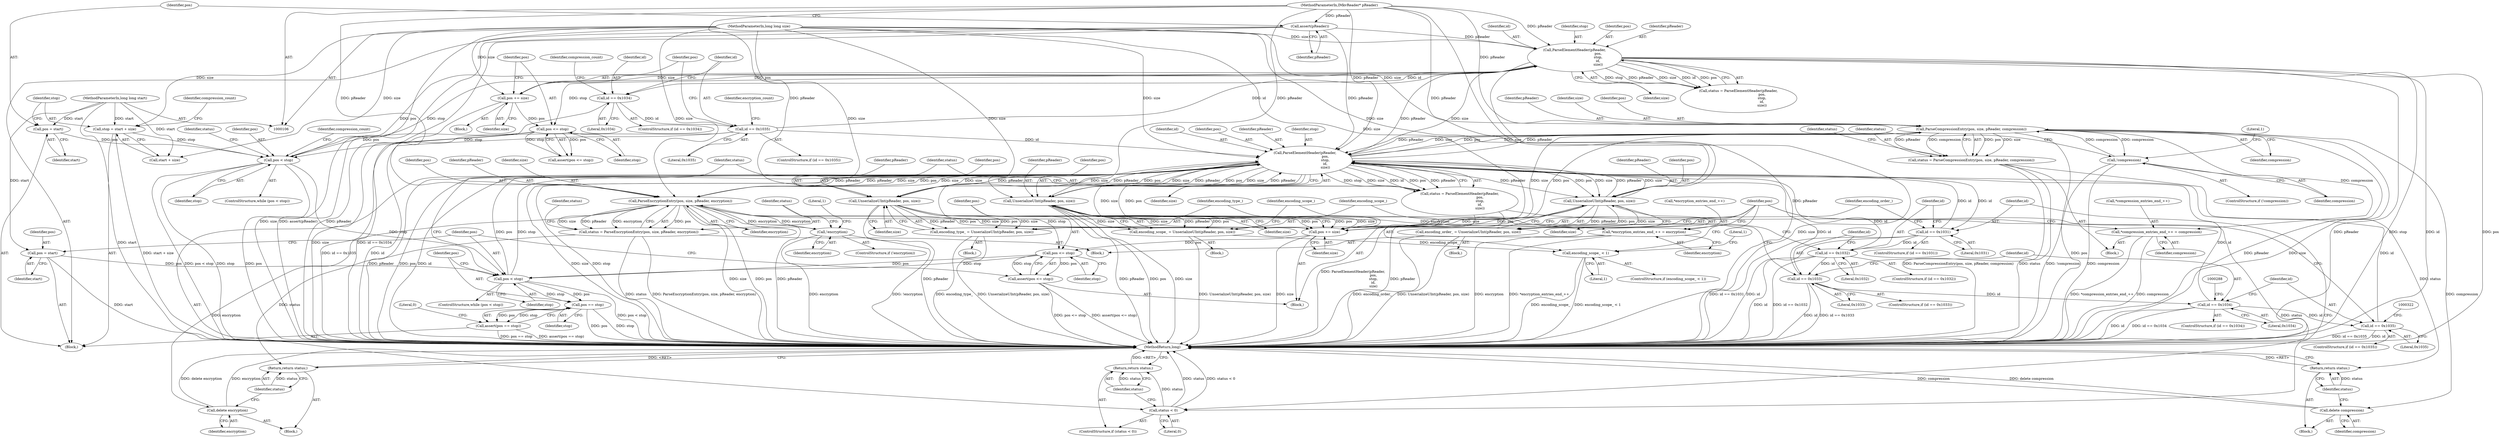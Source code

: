 digraph "1_Android_04839626ed859623901ebd3a5fd483982186b59d_181@pointer" {
"1000298" [label="(Call,ParseCompressionEntry(pos, size, pReader, compression))"];
"1000227" [label="(Call,ParseElementHeader(pReader,\n                                     pos,\n                                     stop,\n                                     id,\n                                     size))"];
"1000258" [label="(Call,UnserializeUInt(pReader, pos, size))"];
"1000109" [label="(MethodParameterIn,IMkvReader* pReader)"];
"1000108" [label="(MethodParameterIn,long long size)"];
"1000141" [label="(Call,ParseElementHeader(pReader,\n                                           pos,\n                                           stop,\n                                           id,\n                                           size))"];
"1000111" [label="(Call,assert(pReader))"];
"1000132" [label="(Call,pos < stop)"];
"1000114" [label="(Call,pos = start)"];
"1000107" [label="(MethodParameterIn,long long start)"];
"1000169" [label="(Call,pos <= stop)"];
"1000165" [label="(Call,pos += size)"];
"1000118" [label="(Call,stop = start + size)"];
"1000160" [label="(Call,id == 0x1035)"];
"1000154" [label="(Call,id == 0x1034)"];
"1000298" [label="(Call,ParseCompressionEntry(pos, size, pReader, compression))"];
"1000291" [label="(Call,!compression)"];
"1000277" [label="(Call,UnserializeUInt(pReader, pos, size))"];
"1000332" [label="(Call,ParseEncryptionEntry(pos, size, pReader, encryption))"];
"1000325" [label="(Call,!encryption)"];
"1000246" [label="(Call,UnserializeUInt(pReader, pos, size))"];
"1000218" [label="(Call,pos < stop)"];
"1000214" [label="(Call,pos = start)"];
"1000353" [label="(Call,pos <= stop)"];
"1000349" [label="(Call,pos += size)"];
"1000283" [label="(Call,id == 0x1034)"];
"1000271" [label="(Call,id == 0x1033)"];
"1000252" [label="(Call,id == 0x1032)"];
"1000240" [label="(Call,id == 0x1031)"];
"1000317" [label="(Call,id == 0x1035)"];
"1000225" [label="(Call,status = ParseElementHeader(pReader,\n                                     pos,\n                                     stop,\n                                     id,\n                                     size))"];
"1000234" [label="(Call,status < 0)"];
"1000237" [label="(Return,return status;)"];
"1000244" [label="(Call,encoding_order_ = UnserializeUInt(pReader, pos, size))"];
"1000357" [label="(Call,pos == stop)"];
"1000356" [label="(Call,assert(pos == stop))"];
"1000352" [label="(Call,assert(pos <= stop))"];
"1000256" [label="(Call,encoding_scope_ = UnserializeUInt(pReader, pos, size))"];
"1000263" [label="(Call,encoding_scope_ < 1)"];
"1000275" [label="(Call,encoding_type_ = UnserializeUInt(pReader, pos, size))"];
"1000296" [label="(Call,status = ParseCompressionEntry(pos, size, pReader, compression))"];
"1000308" [label="(Return,return status;)"];
"1000306" [label="(Call,delete compression)"];
"1000310" [label="(Call,*compression_entries_end_++ = compression)"];
"1000330" [label="(Call,status = ParseEncryptionEntry(pos, size, pReader, encryption))"];
"1000342" [label="(Return,return status;)"];
"1000340" [label="(Call,delete encryption)"];
"1000344" [label="(Call,*encryption_entries_end_++ = encryption)"];
"1000241" [label="(Identifier,id)"];
"1000243" [label="(Block,)"];
"1000112" [label="(Identifier,pReader)"];
"1000231" [label="(Identifier,id)"];
"1000254" [label="(Literal,0x1032)"];
"1000229" [label="(Identifier,pos)"];
"1000355" [label="(Identifier,stop)"];
"1000114" [label="(Call,pos = start)"];
"1000170" [label="(Identifier,pos)"];
"1000332" [label="(Call,ParseEncryptionEntry(pos, size, pReader, encryption))"];
"1000284" [label="(Identifier,id)"];
"1000314" [label="(Identifier,compression)"];
"1000256" [label="(Call,encoding_scope_ = UnserializeUInt(pReader, pos, size))"];
"1000118" [label="(Call,stop = start + size)"];
"1000108" [label="(MethodParameterIn,long long size)"];
"1000249" [label="(Identifier,size)"];
"1000262" [label="(ControlStructure,if (encoding_scope_ < 1))"];
"1000225" [label="(Call,status = ParseElementHeader(pReader,\n                                     pos,\n                                     stop,\n                                     id,\n                                     size))"];
"1000133" [label="(Identifier,pos)"];
"1000344" [label="(Call,*encryption_entries_end_++ = encryption)"];
"1000348" [label="(Identifier,encryption)"];
"1000283" [label="(Call,id == 0x1034)"];
"1000331" [label="(Identifier,status)"];
"1000171" [label="(Identifier,stop)"];
"1000278" [label="(Identifier,pReader)"];
"1000246" [label="(Call,UnserializeUInt(pReader, pos, size))"];
"1000305" [label="(Block,)"];
"1000134" [label="(Identifier,stop)"];
"1000228" [label="(Identifier,pReader)"];
"1000161" [label="(Identifier,id)"];
"1000132" [label="(Call,pos < stop)"];
"1000259" [label="(Identifier,pReader)"];
"1000309" [label="(Identifier,status)"];
"1000234" [label="(Call,status < 0)"];
"1000317" [label="(Call,id == 0x1035)"];
"1000356" [label="(Call,assert(pos == stop))"];
"1000333" [label="(Identifier,pos)"];
"1000120" [label="(Call,start + size)"];
"1000319" [label="(Literal,0x1035)"];
"1000257" [label="(Identifier,encoding_scope_)"];
"1000271" [label="(Call,id == 0x1033)"];
"1000316" [label="(ControlStructure,if (id == 0x1035))"];
"1000311" [label="(Call,*compression_entries_end_++)"];
"1000146" [label="(Identifier,size)"];
"1000343" [label="(Identifier,status)"];
"1000292" [label="(Identifier,compression)"];
"1000219" [label="(Identifier,pos)"];
"1000275" [label="(Call,encoding_type_ = UnserializeUInt(pReader, pos, size))"];
"1000242" [label="(Literal,0x1031)"];
"1000230" [label="(Identifier,stop)"];
"1000310" [label="(Call,*compression_entries_end_++ = compression)"];
"1000280" [label="(Identifier,size)"];
"1000116" [label="(Identifier,start)"];
"1000245" [label="(Identifier,encoding_order_)"];
"1000227" [label="(Call,ParseElementHeader(pReader,\n                                     pos,\n                                     stop,\n                                     id,\n                                     size))"];
"1000329" [label="(Literal,1)"];
"1000144" [label="(Identifier,stop)"];
"1000125" [label="(Identifier,compression_count)"];
"1000325" [label="(Call,!encryption)"];
"1000107" [label="(MethodParameterIn,long long start)"];
"1000335" [label="(Identifier,pReader)"];
"1000226" [label="(Identifier,status)"];
"1000352" [label="(Call,assert(pos <= stop))"];
"1000244" [label="(Call,encoding_order_ = UnserializeUInt(pReader, pos, size))"];
"1000131" [label="(ControlStructure,while (pos < stop))"];
"1000264" [label="(Identifier,encoding_scope_)"];
"1000334" [label="(Identifier,size)"];
"1000261" [label="(Identifier,size)"];
"1000358" [label="(Identifier,pos)"];
"1000162" [label="(Literal,0x1035)"];
"1000304" [label="(Identifier,status)"];
"1000302" [label="(Identifier,compression)"];
"1000143" [label="(Identifier,pos)"];
"1000308" [label="(Return,return status;)"];
"1000216" [label="(Identifier,start)"];
"1000285" [label="(Literal,0x1034)"];
"1000247" [label="(Identifier,pReader)"];
"1000291" [label="(Call,!compression)"];
"1000238" [label="(Identifier,status)"];
"1000175" [label="(Identifier,compression_count)"];
"1000141" [label="(Call,ParseElementHeader(pReader,\n                                           pos,\n                                           stop,\n                                           id,\n                                           size))"];
"1000277" [label="(Call,UnserializeUInt(pReader, pos, size))"];
"1000268" [label="(Literal,1)"];
"1000301" [label="(Identifier,pReader)"];
"1000140" [label="(Identifier,status)"];
"1000260" [label="(Identifier,pos)"];
"1000273" [label="(Literal,0x1033)"];
"1000345" [label="(Call,*encryption_entries_end_++)"];
"1000139" [label="(Call,status = ParseElementHeader(pReader,\n                                           pos,\n                                           stop,\n                                           id,\n                                           size))"];
"1000232" [label="(Identifier,size)"];
"1000251" [label="(ControlStructure,if (id == 0x1032))"];
"1000307" [label="(Identifier,compression)"];
"1000318" [label="(Identifier,id)"];
"1000324" [label="(ControlStructure,if (!encryption))"];
"1000270" [label="(ControlStructure,if (id == 0x1033))"];
"1000233" [label="(ControlStructure,if (status < 0))"];
"1000158" [label="(Identifier,compression_count)"];
"1000154" [label="(Call,id == 0x1034)"];
"1000109" [label="(MethodParameterIn,IMkvReader* pReader)"];
"1000110" [label="(Block,)"];
"1000362" [label="(MethodReturn,long)"];
"1000306" [label="(Call,delete compression)"];
"1000330" [label="(Call,status = ParseEncryptionEntry(pos, size, pReader, encryption))"];
"1000215" [label="(Identifier,pos)"];
"1000326" [label="(Identifier,encryption)"];
"1000339" [label="(Block,)"];
"1000167" [label="(Identifier,size)"];
"1000153" [label="(ControlStructure,if (id == 0x1034))"];
"1000217" [label="(ControlStructure,while (pos < stop))"];
"1000295" [label="(Literal,1)"];
"1000351" [label="(Identifier,size)"];
"1000265" [label="(Literal,1)"];
"1000155" [label="(Identifier,id)"];
"1000341" [label="(Identifier,encryption)"];
"1000220" [label="(Identifier,stop)"];
"1000350" [label="(Identifier,pos)"];
"1000135" [label="(Block,)"];
"1000239" [label="(ControlStructure,if (id == 0x1031))"];
"1000168" [label="(Call,assert(pos <= stop))"];
"1000297" [label="(Identifier,status)"];
"1000298" [label="(Call,ParseCompressionEntry(pos, size, pReader, compression))"];
"1000272" [label="(Identifier,id)"];
"1000258" [label="(Call,UnserializeUInt(pReader, pos, size))"];
"1000290" [label="(ControlStructure,if (!compression))"];
"1000349" [label="(Call,pos += size)"];
"1000300" [label="(Identifier,size)"];
"1000165" [label="(Call,pos += size)"];
"1000164" [label="(Identifier,encryption_count)"];
"1000276" [label="(Identifier,encoding_type_)"];
"1000357" [label="(Call,pos == stop)"];
"1000299" [label="(Identifier,pos)"];
"1000237" [label="(Return,return status;)"];
"1000169" [label="(Call,pos <= stop)"];
"1000296" [label="(Call,status = ParseCompressionEntry(pos, size, pReader, compression))"];
"1000235" [label="(Identifier,status)"];
"1000263" [label="(Call,encoding_scope_ < 1)"];
"1000274" [label="(Block,)"];
"1000218" [label="(Call,pos < stop)"];
"1000214" [label="(Call,pos = start)"];
"1000166" [label="(Identifier,pos)"];
"1000111" [label="(Call,assert(pReader))"];
"1000160" [label="(Call,id == 0x1035)"];
"1000248" [label="(Identifier,pos)"];
"1000336" [label="(Identifier,encryption)"];
"1000286" [label="(Block,)"];
"1000252" [label="(Call,id == 0x1032)"];
"1000361" [label="(Literal,0)"];
"1000279" [label="(Identifier,pos)"];
"1000354" [label="(Identifier,pos)"];
"1000221" [label="(Block,)"];
"1000338" [label="(Identifier,status)"];
"1000342" [label="(Return,return status;)"];
"1000253" [label="(Identifier,id)"];
"1000236" [label="(Literal,0)"];
"1000115" [label="(Identifier,pos)"];
"1000240" [label="(Call,id == 0x1031)"];
"1000340" [label="(Call,delete encryption)"];
"1000142" [label="(Identifier,pReader)"];
"1000282" [label="(ControlStructure,if (id == 0x1034))"];
"1000359" [label="(Identifier,stop)"];
"1000156" [label="(Literal,0x1034)"];
"1000353" [label="(Call,pos <= stop)"];
"1000320" [label="(Block,)"];
"1000159" [label="(ControlStructure,if (id == 0x1035))"];
"1000255" [label="(Block,)"];
"1000119" [label="(Identifier,stop)"];
"1000145" [label="(Identifier,id)"];
"1000298" -> "1000296"  [label="AST: "];
"1000298" -> "1000302"  [label="CFG: "];
"1000299" -> "1000298"  [label="AST: "];
"1000300" -> "1000298"  [label="AST: "];
"1000301" -> "1000298"  [label="AST: "];
"1000302" -> "1000298"  [label="AST: "];
"1000296" -> "1000298"  [label="CFG: "];
"1000298" -> "1000362"  [label="DDG: pos"];
"1000298" -> "1000362"  [label="DDG: pReader"];
"1000298" -> "1000362"  [label="DDG: size"];
"1000298" -> "1000227"  [label="DDG: pReader"];
"1000298" -> "1000227"  [label="DDG: size"];
"1000298" -> "1000291"  [label="DDG: compression"];
"1000298" -> "1000296"  [label="DDG: pos"];
"1000298" -> "1000296"  [label="DDG: size"];
"1000298" -> "1000296"  [label="DDG: pReader"];
"1000298" -> "1000296"  [label="DDG: compression"];
"1000227" -> "1000298"  [label="DDG: pos"];
"1000227" -> "1000298"  [label="DDG: size"];
"1000227" -> "1000298"  [label="DDG: pReader"];
"1000108" -> "1000298"  [label="DDG: size"];
"1000109" -> "1000298"  [label="DDG: pReader"];
"1000291" -> "1000298"  [label="DDG: compression"];
"1000298" -> "1000306"  [label="DDG: compression"];
"1000298" -> "1000310"  [label="DDG: compression"];
"1000298" -> "1000349"  [label="DDG: size"];
"1000298" -> "1000349"  [label="DDG: pos"];
"1000227" -> "1000225"  [label="AST: "];
"1000227" -> "1000232"  [label="CFG: "];
"1000228" -> "1000227"  [label="AST: "];
"1000229" -> "1000227"  [label="AST: "];
"1000230" -> "1000227"  [label="AST: "];
"1000231" -> "1000227"  [label="AST: "];
"1000232" -> "1000227"  [label="AST: "];
"1000225" -> "1000227"  [label="CFG: "];
"1000227" -> "1000362"  [label="DDG: pReader"];
"1000227" -> "1000362"  [label="DDG: pos"];
"1000227" -> "1000362"  [label="DDG: id"];
"1000227" -> "1000362"  [label="DDG: size"];
"1000227" -> "1000362"  [label="DDG: stop"];
"1000227" -> "1000225"  [label="DDG: stop"];
"1000227" -> "1000225"  [label="DDG: size"];
"1000227" -> "1000225"  [label="DDG: id"];
"1000227" -> "1000225"  [label="DDG: pos"];
"1000227" -> "1000225"  [label="DDG: pReader"];
"1000258" -> "1000227"  [label="DDG: pReader"];
"1000258" -> "1000227"  [label="DDG: size"];
"1000141" -> "1000227"  [label="DDG: pReader"];
"1000141" -> "1000227"  [label="DDG: size"];
"1000277" -> "1000227"  [label="DDG: pReader"];
"1000277" -> "1000227"  [label="DDG: size"];
"1000111" -> "1000227"  [label="DDG: pReader"];
"1000332" -> "1000227"  [label="DDG: pReader"];
"1000332" -> "1000227"  [label="DDG: size"];
"1000246" -> "1000227"  [label="DDG: pReader"];
"1000246" -> "1000227"  [label="DDG: size"];
"1000109" -> "1000227"  [label="DDG: pReader"];
"1000218" -> "1000227"  [label="DDG: pos"];
"1000218" -> "1000227"  [label="DDG: stop"];
"1000283" -> "1000227"  [label="DDG: id"];
"1000271" -> "1000227"  [label="DDG: id"];
"1000240" -> "1000227"  [label="DDG: id"];
"1000160" -> "1000227"  [label="DDG: id"];
"1000252" -> "1000227"  [label="DDG: id"];
"1000317" -> "1000227"  [label="DDG: id"];
"1000108" -> "1000227"  [label="DDG: size"];
"1000227" -> "1000240"  [label="DDG: id"];
"1000227" -> "1000246"  [label="DDG: pReader"];
"1000227" -> "1000246"  [label="DDG: pos"];
"1000227" -> "1000246"  [label="DDG: size"];
"1000227" -> "1000258"  [label="DDG: pReader"];
"1000227" -> "1000258"  [label="DDG: pos"];
"1000227" -> "1000258"  [label="DDG: size"];
"1000227" -> "1000277"  [label="DDG: pReader"];
"1000227" -> "1000277"  [label="DDG: pos"];
"1000227" -> "1000277"  [label="DDG: size"];
"1000227" -> "1000332"  [label="DDG: pos"];
"1000227" -> "1000332"  [label="DDG: size"];
"1000227" -> "1000332"  [label="DDG: pReader"];
"1000227" -> "1000349"  [label="DDG: size"];
"1000227" -> "1000349"  [label="DDG: pos"];
"1000227" -> "1000353"  [label="DDG: stop"];
"1000258" -> "1000256"  [label="AST: "];
"1000258" -> "1000261"  [label="CFG: "];
"1000259" -> "1000258"  [label="AST: "];
"1000260" -> "1000258"  [label="AST: "];
"1000261" -> "1000258"  [label="AST: "];
"1000256" -> "1000258"  [label="CFG: "];
"1000258" -> "1000362"  [label="DDG: pReader"];
"1000258" -> "1000362"  [label="DDG: pos"];
"1000258" -> "1000362"  [label="DDG: size"];
"1000258" -> "1000256"  [label="DDG: pReader"];
"1000258" -> "1000256"  [label="DDG: pos"];
"1000258" -> "1000256"  [label="DDG: size"];
"1000109" -> "1000258"  [label="DDG: pReader"];
"1000108" -> "1000258"  [label="DDG: size"];
"1000258" -> "1000349"  [label="DDG: size"];
"1000258" -> "1000349"  [label="DDG: pos"];
"1000109" -> "1000106"  [label="AST: "];
"1000109" -> "1000362"  [label="DDG: pReader"];
"1000109" -> "1000111"  [label="DDG: pReader"];
"1000109" -> "1000141"  [label="DDG: pReader"];
"1000109" -> "1000246"  [label="DDG: pReader"];
"1000109" -> "1000277"  [label="DDG: pReader"];
"1000109" -> "1000332"  [label="DDG: pReader"];
"1000108" -> "1000106"  [label="AST: "];
"1000108" -> "1000362"  [label="DDG: size"];
"1000108" -> "1000118"  [label="DDG: size"];
"1000108" -> "1000120"  [label="DDG: size"];
"1000108" -> "1000141"  [label="DDG: size"];
"1000108" -> "1000165"  [label="DDG: size"];
"1000108" -> "1000246"  [label="DDG: size"];
"1000108" -> "1000277"  [label="DDG: size"];
"1000108" -> "1000332"  [label="DDG: size"];
"1000108" -> "1000349"  [label="DDG: size"];
"1000141" -> "1000139"  [label="AST: "];
"1000141" -> "1000146"  [label="CFG: "];
"1000142" -> "1000141"  [label="AST: "];
"1000143" -> "1000141"  [label="AST: "];
"1000144" -> "1000141"  [label="AST: "];
"1000145" -> "1000141"  [label="AST: "];
"1000146" -> "1000141"  [label="AST: "];
"1000139" -> "1000141"  [label="CFG: "];
"1000141" -> "1000362"  [label="DDG: pReader"];
"1000141" -> "1000362"  [label="DDG: stop"];
"1000141" -> "1000362"  [label="DDG: id"];
"1000141" -> "1000362"  [label="DDG: pos"];
"1000141" -> "1000362"  [label="DDG: size"];
"1000141" -> "1000139"  [label="DDG: stop"];
"1000141" -> "1000139"  [label="DDG: pReader"];
"1000141" -> "1000139"  [label="DDG: size"];
"1000141" -> "1000139"  [label="DDG: id"];
"1000141" -> "1000139"  [label="DDG: pos"];
"1000111" -> "1000141"  [label="DDG: pReader"];
"1000132" -> "1000141"  [label="DDG: pos"];
"1000132" -> "1000141"  [label="DDG: stop"];
"1000160" -> "1000141"  [label="DDG: id"];
"1000141" -> "1000154"  [label="DDG: id"];
"1000141" -> "1000165"  [label="DDG: size"];
"1000141" -> "1000165"  [label="DDG: pos"];
"1000141" -> "1000169"  [label="DDG: stop"];
"1000111" -> "1000110"  [label="AST: "];
"1000111" -> "1000112"  [label="CFG: "];
"1000112" -> "1000111"  [label="AST: "];
"1000115" -> "1000111"  [label="CFG: "];
"1000111" -> "1000362"  [label="DDG: pReader"];
"1000111" -> "1000362"  [label="DDG: assert(pReader)"];
"1000132" -> "1000131"  [label="AST: "];
"1000132" -> "1000134"  [label="CFG: "];
"1000133" -> "1000132"  [label="AST: "];
"1000134" -> "1000132"  [label="AST: "];
"1000140" -> "1000132"  [label="CFG: "];
"1000175" -> "1000132"  [label="CFG: "];
"1000132" -> "1000362"  [label="DDG: pos < stop"];
"1000132" -> "1000362"  [label="DDG: stop"];
"1000132" -> "1000362"  [label="DDG: pos"];
"1000114" -> "1000132"  [label="DDG: pos"];
"1000169" -> "1000132"  [label="DDG: pos"];
"1000169" -> "1000132"  [label="DDG: stop"];
"1000118" -> "1000132"  [label="DDG: stop"];
"1000132" -> "1000218"  [label="DDG: stop"];
"1000114" -> "1000110"  [label="AST: "];
"1000114" -> "1000116"  [label="CFG: "];
"1000115" -> "1000114"  [label="AST: "];
"1000116" -> "1000114"  [label="AST: "];
"1000119" -> "1000114"  [label="CFG: "];
"1000107" -> "1000114"  [label="DDG: start"];
"1000107" -> "1000106"  [label="AST: "];
"1000107" -> "1000362"  [label="DDG: start"];
"1000107" -> "1000118"  [label="DDG: start"];
"1000107" -> "1000120"  [label="DDG: start"];
"1000107" -> "1000214"  [label="DDG: start"];
"1000169" -> "1000168"  [label="AST: "];
"1000169" -> "1000171"  [label="CFG: "];
"1000170" -> "1000169"  [label="AST: "];
"1000171" -> "1000169"  [label="AST: "];
"1000168" -> "1000169"  [label="CFG: "];
"1000169" -> "1000168"  [label="DDG: pos"];
"1000169" -> "1000168"  [label="DDG: stop"];
"1000165" -> "1000169"  [label="DDG: pos"];
"1000165" -> "1000135"  [label="AST: "];
"1000165" -> "1000167"  [label="CFG: "];
"1000166" -> "1000165"  [label="AST: "];
"1000167" -> "1000165"  [label="AST: "];
"1000170" -> "1000165"  [label="CFG: "];
"1000165" -> "1000362"  [label="DDG: size"];
"1000118" -> "1000110"  [label="AST: "];
"1000118" -> "1000120"  [label="CFG: "];
"1000119" -> "1000118"  [label="AST: "];
"1000120" -> "1000118"  [label="AST: "];
"1000125" -> "1000118"  [label="CFG: "];
"1000118" -> "1000362"  [label="DDG: start + size"];
"1000160" -> "1000159"  [label="AST: "];
"1000160" -> "1000162"  [label="CFG: "];
"1000161" -> "1000160"  [label="AST: "];
"1000162" -> "1000160"  [label="AST: "];
"1000164" -> "1000160"  [label="CFG: "];
"1000166" -> "1000160"  [label="CFG: "];
"1000160" -> "1000362"  [label="DDG: id == 0x1035"];
"1000160" -> "1000362"  [label="DDG: id"];
"1000154" -> "1000160"  [label="DDG: id"];
"1000154" -> "1000153"  [label="AST: "];
"1000154" -> "1000156"  [label="CFG: "];
"1000155" -> "1000154"  [label="AST: "];
"1000156" -> "1000154"  [label="AST: "];
"1000158" -> "1000154"  [label="CFG: "];
"1000161" -> "1000154"  [label="CFG: "];
"1000154" -> "1000362"  [label="DDG: id == 0x1034"];
"1000291" -> "1000290"  [label="AST: "];
"1000291" -> "1000292"  [label="CFG: "];
"1000292" -> "1000291"  [label="AST: "];
"1000295" -> "1000291"  [label="CFG: "];
"1000297" -> "1000291"  [label="CFG: "];
"1000291" -> "1000362"  [label="DDG: !compression"];
"1000291" -> "1000362"  [label="DDG: compression"];
"1000277" -> "1000275"  [label="AST: "];
"1000277" -> "1000280"  [label="CFG: "];
"1000278" -> "1000277"  [label="AST: "];
"1000279" -> "1000277"  [label="AST: "];
"1000280" -> "1000277"  [label="AST: "];
"1000275" -> "1000277"  [label="CFG: "];
"1000277" -> "1000362"  [label="DDG: pReader"];
"1000277" -> "1000275"  [label="DDG: pReader"];
"1000277" -> "1000275"  [label="DDG: pos"];
"1000277" -> "1000275"  [label="DDG: size"];
"1000277" -> "1000349"  [label="DDG: size"];
"1000277" -> "1000349"  [label="DDG: pos"];
"1000332" -> "1000330"  [label="AST: "];
"1000332" -> "1000336"  [label="CFG: "];
"1000333" -> "1000332"  [label="AST: "];
"1000334" -> "1000332"  [label="AST: "];
"1000335" -> "1000332"  [label="AST: "];
"1000336" -> "1000332"  [label="AST: "];
"1000330" -> "1000332"  [label="CFG: "];
"1000332" -> "1000362"  [label="DDG: size"];
"1000332" -> "1000362"  [label="DDG: pos"];
"1000332" -> "1000362"  [label="DDG: pReader"];
"1000332" -> "1000325"  [label="DDG: encryption"];
"1000332" -> "1000330"  [label="DDG: pos"];
"1000332" -> "1000330"  [label="DDG: size"];
"1000332" -> "1000330"  [label="DDG: pReader"];
"1000332" -> "1000330"  [label="DDG: encryption"];
"1000325" -> "1000332"  [label="DDG: encryption"];
"1000332" -> "1000340"  [label="DDG: encryption"];
"1000332" -> "1000344"  [label="DDG: encryption"];
"1000332" -> "1000349"  [label="DDG: size"];
"1000332" -> "1000349"  [label="DDG: pos"];
"1000325" -> "1000324"  [label="AST: "];
"1000325" -> "1000326"  [label="CFG: "];
"1000326" -> "1000325"  [label="AST: "];
"1000329" -> "1000325"  [label="CFG: "];
"1000331" -> "1000325"  [label="CFG: "];
"1000325" -> "1000362"  [label="DDG: encryption"];
"1000325" -> "1000362"  [label="DDG: !encryption"];
"1000246" -> "1000244"  [label="AST: "];
"1000246" -> "1000249"  [label="CFG: "];
"1000247" -> "1000246"  [label="AST: "];
"1000248" -> "1000246"  [label="AST: "];
"1000249" -> "1000246"  [label="AST: "];
"1000244" -> "1000246"  [label="CFG: "];
"1000246" -> "1000362"  [label="DDG: pReader"];
"1000246" -> "1000244"  [label="DDG: pReader"];
"1000246" -> "1000244"  [label="DDG: pos"];
"1000246" -> "1000244"  [label="DDG: size"];
"1000246" -> "1000349"  [label="DDG: size"];
"1000246" -> "1000349"  [label="DDG: pos"];
"1000218" -> "1000217"  [label="AST: "];
"1000218" -> "1000220"  [label="CFG: "];
"1000219" -> "1000218"  [label="AST: "];
"1000220" -> "1000218"  [label="AST: "];
"1000226" -> "1000218"  [label="CFG: "];
"1000358" -> "1000218"  [label="CFG: "];
"1000218" -> "1000362"  [label="DDG: pos < stop"];
"1000214" -> "1000218"  [label="DDG: pos"];
"1000353" -> "1000218"  [label="DDG: pos"];
"1000353" -> "1000218"  [label="DDG: stop"];
"1000218" -> "1000357"  [label="DDG: pos"];
"1000218" -> "1000357"  [label="DDG: stop"];
"1000214" -> "1000110"  [label="AST: "];
"1000214" -> "1000216"  [label="CFG: "];
"1000215" -> "1000214"  [label="AST: "];
"1000216" -> "1000214"  [label="AST: "];
"1000219" -> "1000214"  [label="CFG: "];
"1000214" -> "1000362"  [label="DDG: start"];
"1000353" -> "1000352"  [label="AST: "];
"1000353" -> "1000355"  [label="CFG: "];
"1000354" -> "1000353"  [label="AST: "];
"1000355" -> "1000353"  [label="AST: "];
"1000352" -> "1000353"  [label="CFG: "];
"1000353" -> "1000352"  [label="DDG: pos"];
"1000353" -> "1000352"  [label="DDG: stop"];
"1000349" -> "1000353"  [label="DDG: pos"];
"1000349" -> "1000221"  [label="AST: "];
"1000349" -> "1000351"  [label="CFG: "];
"1000350" -> "1000349"  [label="AST: "];
"1000351" -> "1000349"  [label="AST: "];
"1000354" -> "1000349"  [label="CFG: "];
"1000349" -> "1000362"  [label="DDG: size"];
"1000283" -> "1000282"  [label="AST: "];
"1000283" -> "1000285"  [label="CFG: "];
"1000284" -> "1000283"  [label="AST: "];
"1000285" -> "1000283"  [label="AST: "];
"1000288" -> "1000283"  [label="CFG: "];
"1000318" -> "1000283"  [label="CFG: "];
"1000283" -> "1000362"  [label="DDG: id"];
"1000283" -> "1000362"  [label="DDG: id == 0x1034"];
"1000271" -> "1000283"  [label="DDG: id"];
"1000283" -> "1000317"  [label="DDG: id"];
"1000271" -> "1000270"  [label="AST: "];
"1000271" -> "1000273"  [label="CFG: "];
"1000272" -> "1000271"  [label="AST: "];
"1000273" -> "1000271"  [label="AST: "];
"1000276" -> "1000271"  [label="CFG: "];
"1000284" -> "1000271"  [label="CFG: "];
"1000271" -> "1000362"  [label="DDG: id"];
"1000271" -> "1000362"  [label="DDG: id == 0x1033"];
"1000252" -> "1000271"  [label="DDG: id"];
"1000252" -> "1000251"  [label="AST: "];
"1000252" -> "1000254"  [label="CFG: "];
"1000253" -> "1000252"  [label="AST: "];
"1000254" -> "1000252"  [label="AST: "];
"1000257" -> "1000252"  [label="CFG: "];
"1000272" -> "1000252"  [label="CFG: "];
"1000252" -> "1000362"  [label="DDG: id"];
"1000252" -> "1000362"  [label="DDG: id == 0x1032"];
"1000240" -> "1000252"  [label="DDG: id"];
"1000240" -> "1000239"  [label="AST: "];
"1000240" -> "1000242"  [label="CFG: "];
"1000241" -> "1000240"  [label="AST: "];
"1000242" -> "1000240"  [label="AST: "];
"1000245" -> "1000240"  [label="CFG: "];
"1000253" -> "1000240"  [label="CFG: "];
"1000240" -> "1000362"  [label="DDG: id == 0x1031"];
"1000240" -> "1000362"  [label="DDG: id"];
"1000317" -> "1000316"  [label="AST: "];
"1000317" -> "1000319"  [label="CFG: "];
"1000318" -> "1000317"  [label="AST: "];
"1000319" -> "1000317"  [label="AST: "];
"1000322" -> "1000317"  [label="CFG: "];
"1000350" -> "1000317"  [label="CFG: "];
"1000317" -> "1000362"  [label="DDG: id"];
"1000317" -> "1000362"  [label="DDG: id == 0x1035"];
"1000225" -> "1000221"  [label="AST: "];
"1000226" -> "1000225"  [label="AST: "];
"1000235" -> "1000225"  [label="CFG: "];
"1000225" -> "1000362"  [label="DDG: ParseElementHeader(pReader,\n                                     pos,\n                                     stop,\n                                     id,\n                                     size)"];
"1000225" -> "1000234"  [label="DDG: status"];
"1000234" -> "1000233"  [label="AST: "];
"1000234" -> "1000236"  [label="CFG: "];
"1000235" -> "1000234"  [label="AST: "];
"1000236" -> "1000234"  [label="AST: "];
"1000238" -> "1000234"  [label="CFG: "];
"1000241" -> "1000234"  [label="CFG: "];
"1000234" -> "1000362"  [label="DDG: status"];
"1000234" -> "1000362"  [label="DDG: status < 0"];
"1000234" -> "1000237"  [label="DDG: status"];
"1000237" -> "1000233"  [label="AST: "];
"1000237" -> "1000238"  [label="CFG: "];
"1000238" -> "1000237"  [label="AST: "];
"1000362" -> "1000237"  [label="CFG: "];
"1000237" -> "1000362"  [label="DDG: <RET>"];
"1000238" -> "1000237"  [label="DDG: status"];
"1000244" -> "1000243"  [label="AST: "];
"1000245" -> "1000244"  [label="AST: "];
"1000350" -> "1000244"  [label="CFG: "];
"1000244" -> "1000362"  [label="DDG: encoding_order_"];
"1000244" -> "1000362"  [label="DDG: UnserializeUInt(pReader, pos, size)"];
"1000357" -> "1000356"  [label="AST: "];
"1000357" -> "1000359"  [label="CFG: "];
"1000358" -> "1000357"  [label="AST: "];
"1000359" -> "1000357"  [label="AST: "];
"1000356" -> "1000357"  [label="CFG: "];
"1000357" -> "1000362"  [label="DDG: pos"];
"1000357" -> "1000362"  [label="DDG: stop"];
"1000357" -> "1000356"  [label="DDG: pos"];
"1000357" -> "1000356"  [label="DDG: stop"];
"1000356" -> "1000110"  [label="AST: "];
"1000361" -> "1000356"  [label="CFG: "];
"1000356" -> "1000362"  [label="DDG: pos == stop"];
"1000356" -> "1000362"  [label="DDG: assert(pos == stop)"];
"1000352" -> "1000221"  [label="AST: "];
"1000219" -> "1000352"  [label="CFG: "];
"1000352" -> "1000362"  [label="DDG: pos <= stop"];
"1000352" -> "1000362"  [label="DDG: assert(pos <= stop)"];
"1000256" -> "1000255"  [label="AST: "];
"1000257" -> "1000256"  [label="AST: "];
"1000264" -> "1000256"  [label="CFG: "];
"1000256" -> "1000362"  [label="DDG: UnserializeUInt(pReader, pos, size)"];
"1000256" -> "1000263"  [label="DDG: encoding_scope_"];
"1000263" -> "1000262"  [label="AST: "];
"1000263" -> "1000265"  [label="CFG: "];
"1000264" -> "1000263"  [label="AST: "];
"1000265" -> "1000263"  [label="AST: "];
"1000268" -> "1000263"  [label="CFG: "];
"1000350" -> "1000263"  [label="CFG: "];
"1000263" -> "1000362"  [label="DDG: encoding_scope_ < 1"];
"1000263" -> "1000362"  [label="DDG: encoding_scope_"];
"1000275" -> "1000274"  [label="AST: "];
"1000276" -> "1000275"  [label="AST: "];
"1000350" -> "1000275"  [label="CFG: "];
"1000275" -> "1000362"  [label="DDG: encoding_type_"];
"1000275" -> "1000362"  [label="DDG: UnserializeUInt(pReader, pos, size)"];
"1000296" -> "1000286"  [label="AST: "];
"1000297" -> "1000296"  [label="AST: "];
"1000304" -> "1000296"  [label="CFG: "];
"1000296" -> "1000362"  [label="DDG: ParseCompressionEntry(pos, size, pReader, compression)"];
"1000296" -> "1000362"  [label="DDG: status"];
"1000296" -> "1000308"  [label="DDG: status"];
"1000308" -> "1000305"  [label="AST: "];
"1000308" -> "1000309"  [label="CFG: "];
"1000309" -> "1000308"  [label="AST: "];
"1000362" -> "1000308"  [label="CFG: "];
"1000308" -> "1000362"  [label="DDG: <RET>"];
"1000309" -> "1000308"  [label="DDG: status"];
"1000306" -> "1000305"  [label="AST: "];
"1000306" -> "1000307"  [label="CFG: "];
"1000307" -> "1000306"  [label="AST: "];
"1000309" -> "1000306"  [label="CFG: "];
"1000306" -> "1000362"  [label="DDG: compression"];
"1000306" -> "1000362"  [label="DDG: delete compression"];
"1000310" -> "1000286"  [label="AST: "];
"1000310" -> "1000314"  [label="CFG: "];
"1000311" -> "1000310"  [label="AST: "];
"1000314" -> "1000310"  [label="AST: "];
"1000350" -> "1000310"  [label="CFG: "];
"1000310" -> "1000362"  [label="DDG: *compression_entries_end_++"];
"1000310" -> "1000362"  [label="DDG: compression"];
"1000330" -> "1000320"  [label="AST: "];
"1000331" -> "1000330"  [label="AST: "];
"1000338" -> "1000330"  [label="CFG: "];
"1000330" -> "1000362"  [label="DDG: status"];
"1000330" -> "1000362"  [label="DDG: ParseEncryptionEntry(pos, size, pReader, encryption)"];
"1000330" -> "1000342"  [label="DDG: status"];
"1000342" -> "1000339"  [label="AST: "];
"1000342" -> "1000343"  [label="CFG: "];
"1000343" -> "1000342"  [label="AST: "];
"1000362" -> "1000342"  [label="CFG: "];
"1000342" -> "1000362"  [label="DDG: <RET>"];
"1000343" -> "1000342"  [label="DDG: status"];
"1000340" -> "1000339"  [label="AST: "];
"1000340" -> "1000341"  [label="CFG: "];
"1000341" -> "1000340"  [label="AST: "];
"1000343" -> "1000340"  [label="CFG: "];
"1000340" -> "1000362"  [label="DDG: delete encryption"];
"1000340" -> "1000362"  [label="DDG: encryption"];
"1000344" -> "1000320"  [label="AST: "];
"1000344" -> "1000348"  [label="CFG: "];
"1000345" -> "1000344"  [label="AST: "];
"1000348" -> "1000344"  [label="AST: "];
"1000350" -> "1000344"  [label="CFG: "];
"1000344" -> "1000362"  [label="DDG: encryption"];
"1000344" -> "1000362"  [label="DDG: *encryption_entries_end_++"];
}
